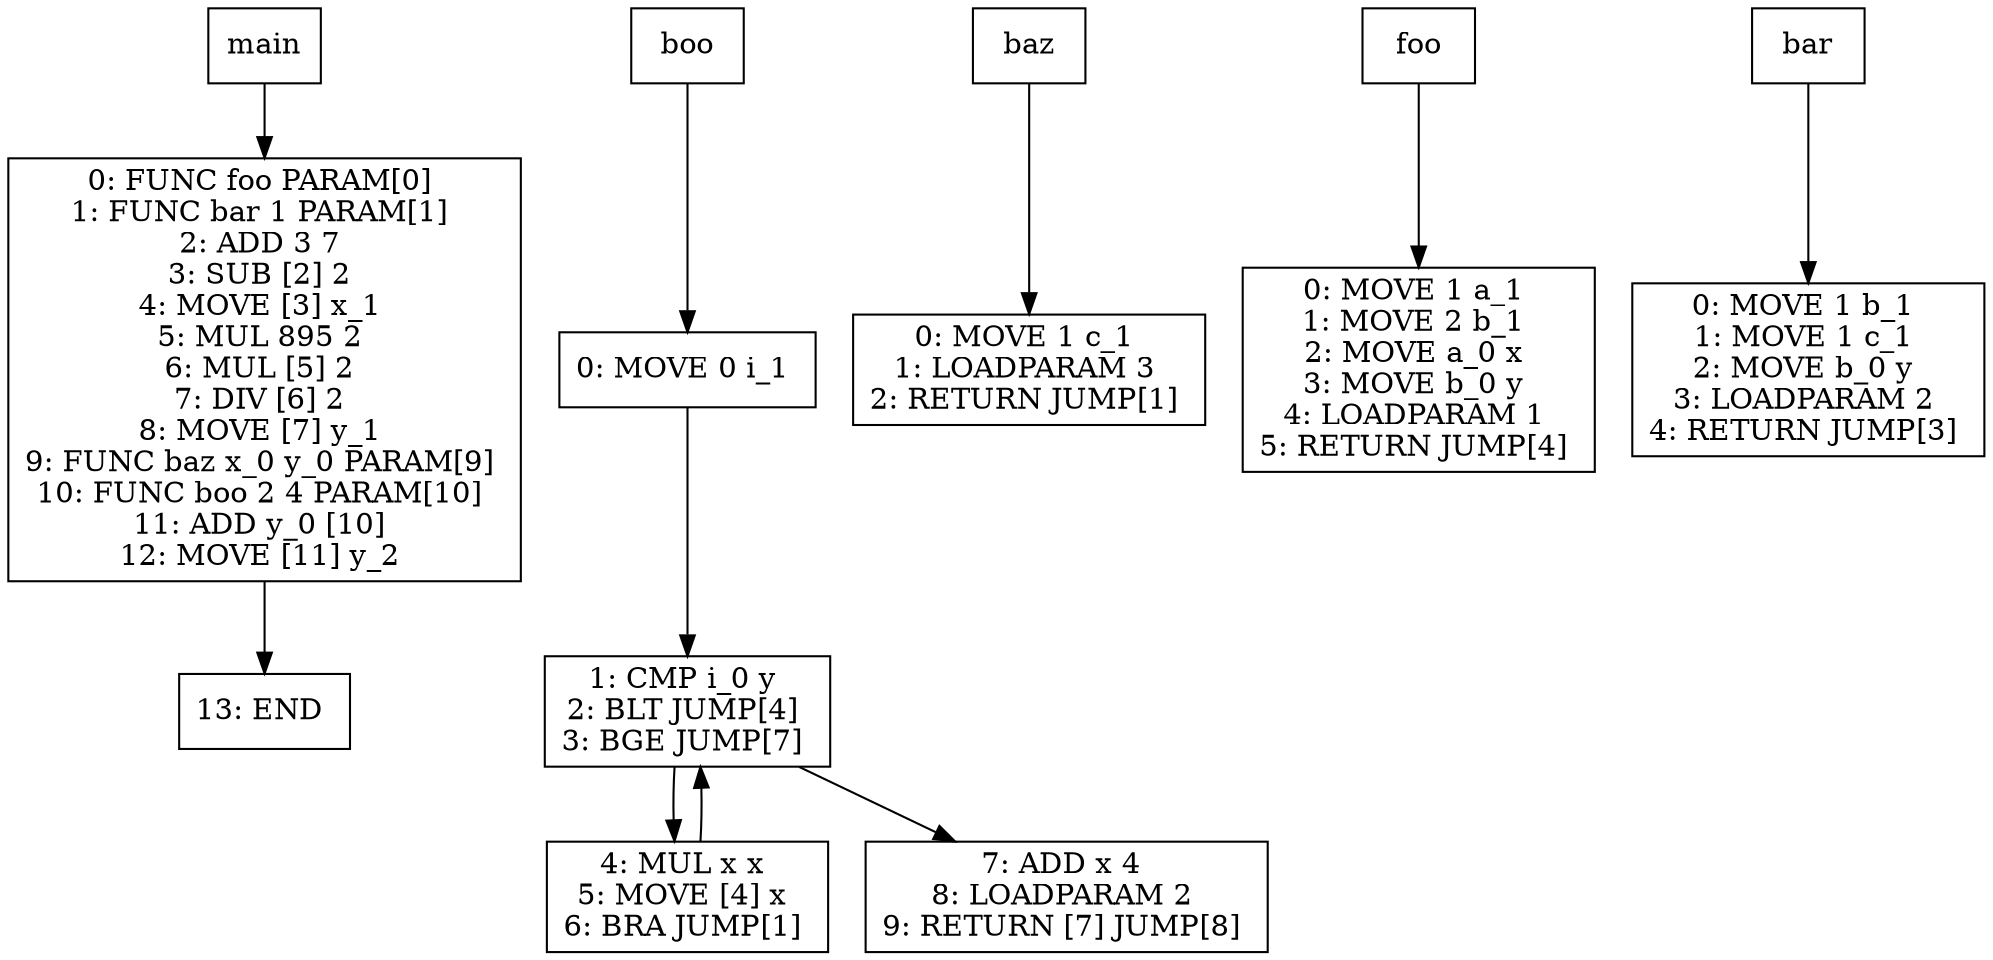 digraph test016 {
node [shape=box]
1[label="main"]
1 -> 24
24[label="0: FUNC foo PARAM[0] 
1: FUNC bar 1 PARAM[1] 
2: ADD 3 7 
3: SUB [2] 2 
4: MOVE [3] x_1 
5: MUL 895 2 
6: MUL [5] 2 
7: DIV [6] 2 
8: MOVE [7] y_1 
9: FUNC baz x_0 y_0 PARAM[9] 
10: FUNC boo 2 4 PARAM[10] 
11: ADD y_0 [10] 
12: MOVE [11] y_2 
"]
24 -> 30
30[label="13: END 
"]
17[label="boo"]
17 -> 19
19[label="0: MOVE 0 i_1 
"]
19 -> 20
20[label="1: CMP i_0 y 
2: BLT JUMP[4] 
3: BGE JUMP[7] 
"]
20 -> 22
22[label="4: MUL x x 
5: MOVE [4] x 
6: BRA JUMP[1] 
"]
22 -> 20
20 -> 21
21[label="7: ADD x 4 
8: LOADPARAM 2 
9: RETURN [7] JUMP[8] 
"]
14[label="baz"]
14 -> 16
16[label="0: MOVE 1 c_1 
1: LOADPARAM 3 
2: RETURN JUMP[1] 
"]
3[label="foo"]
3 -> 5
5[label="0: MOVE 1 a_1 
1: MOVE 2 b_1 
2: MOVE a_0 x 
3: MOVE b_0 y 
4: LOADPARAM 1 
5: RETURN JUMP[4] 
"]
9[label="bar"]
9 -> 11
11[label="0: MOVE 1 b_1 
1: MOVE 1 c_1 
2: MOVE b_0 y 
3: LOADPARAM 2 
4: RETURN JUMP[3] 
"]
}
